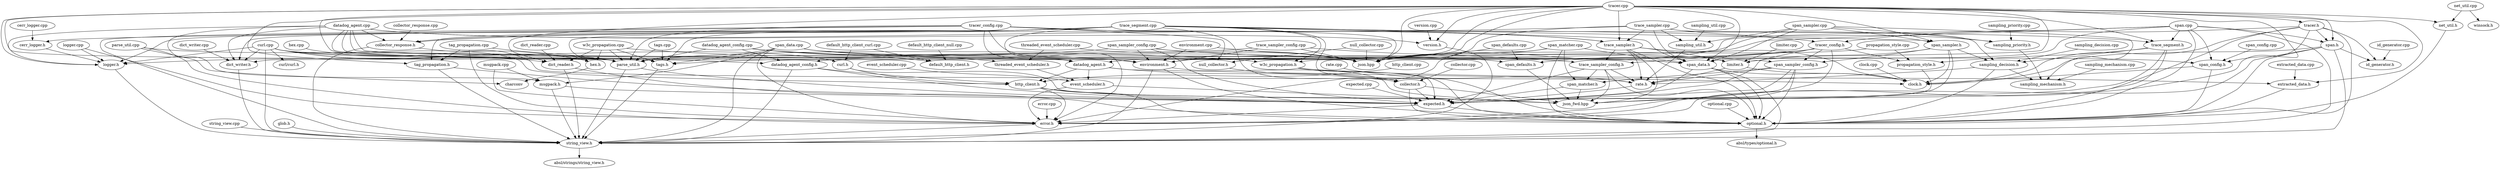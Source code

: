 digraph G {
	node0 [label="threaded_event_scheduler.cpp"];
	node1 [label="rate.cpp"];
	node2 [label="span_data.cpp"];
	node3 [label="default_http_client_null.cpp"];
	node4 [label="trace_segment.h"];
	node5 [label="tag_propagation.cpp"];
	node6 [label="dict_writer.h"];
	node7 [label="json.hpp"];
	node8 [label="string_view.h"];
	node9 [label="span_sampler.h"];
	node10 [label="dict_reader.cpp"];
	node11 [label="tracer_config.h"];
	node12 [label="tags.h"];
	node13 [label="curl/curl.h"];
	node14 [label="expected.h"];
	node15 [label="limiter.h"];
	node16 [label="optional.cpp"];
	node17 [label="span.h"];
	node18 [label="sampling_mechanism.cpp"];
	node19 [label="logger.cpp"];
	node20 [label="rate.h"];
	node21 [label="hex.cpp"];
	node22 [label="sampling_util.h"];
	node23 [label="string_view.cpp"];
	node24 [label="datadog_agent_config.h"];
	node25 [label="span_data.h"];
	node26 [label="sampling_decision.h"];
	node27 [label="sampling_mechanism.h"];
	node28 [label="glob.h"];
	node29 [label="msgpack.cpp"];
	node30 [label="absl/types/optional.h"];
	node31 [label="default_http_client.h"];
	node32 [label="sampling_util.cpp"];
	node33 [label="datadog_agent_config.cpp"];
	node34 [label="span.cpp"];
	node35 [label="event_scheduler.cpp"];
	node36 [label="json_fwd.hpp"];
	node37 [label="datadog_agent.h"];
	node38 [label="propagation_style.cpp"];
	node39 [label="error.h"];
	node40 [label="event_scheduler.h"];
	node41 [label="tag_propagation.h"];
	node42 [label="clock.h"];
	node43 [label="logger.h"];
	node44 [label="span_defaults.h"];
	node45 [label="curl.h"];
	node46 [label="span_defaults.cpp"];
	node47 [label="threaded_event_scheduler.h"];
	node48 [label="tracer.h"];
	node49 [label="parse_util.h"];
	node50 [label="expected.cpp"];
	node51 [label="collector.cpp"];
	node52 [label="extracted_data.cpp"];
	node53 [label="id_generator.cpp"];
	node54 [label="trace_sampler.cpp"];
	node55 [label="sampling_decision.cpp"];
	node56 [label="extracted_data.h"];
	node57 [label="sampling_priority.cpp"];
	node58 [label="collector.h"];
	node59 [label="span_sampler.cpp"];
	node60 [label="curl.cpp"];
	node61 [label="null_collector.cpp"];
	node62 [label="cerr_logger.cpp"];
	node63 [label="collector_response.h"];
	node64 [label="w3c_propagation.h"];
	node65 [label="msgpack.h"];
	node66 [label="trace_sampler.h"];
	node67 [label="span_config.cpp"];
	node68 [label="propagation_style.h"];
	node69 [label="dict_writer.cpp"];
	node70 [label="trace_sampler_config.cpp"];
	node71 [label="environment.h"];
	node72 [label="span_config.h"];
	node73 [label="datadog_agent.cpp"];
	node74 [label="w3c_propagation.cpp"];
	node75 [label="winsock.h"];
	node76 [label="environment.cpp"];
	node77 [label="id_generator.h"];
	node78 [label="tracer_config.cpp"];
	node79 [label="net_util.cpp"];
	node80 [label="parse_util.cpp"];
	node81 [label="http_client.cpp"];
	node82 [label="optional.h"];
	node83 [label="null_collector.h"];
	node84 [label="charconv"];
	node85 [label="version.h"];
	node86 [label="version.cpp"];
	node87 [label="span_matcher.h"];
	node88 [label="span_sampler_config.h"];
	node89 [label="dict_reader.h"];
	node90 [label="span_matcher.cpp"];
	node91 [label="tracer.cpp"];
	node92 [label="http_client.h"];
	node93 [label="default_http_client_curl.cpp"];
	node94 [label="clock.cpp"];
	node95 [label="sampling_priority.h"];
	node96 [label="collector_response.cpp"];
	node97 [label="hex.h"];
	node98 [label="limiter.cpp"];
	node99 [label="net_util.h"];
	node100 [label="error.cpp"];
	node101 [label="absl/strings/string_view.h"];
	node102 [label="trace_sampler_config.h"];
	node103 [label="tags.cpp"];
	node104 [label="cerr_logger.h"];
	node105 [label="trace_segment.cpp"];
	node106 [label="span_sampler_config.cpp"];
	subgraph U {
		edge [dir=none];
	}
	subgraph D {
		node0 -> node7 [];
		node0 -> node47 [];
		node1 -> node20 [];
		node2 -> node44 [];
		node2 -> node72 [];
		node2 -> node8 [];
		node2 -> node25 [];
		node2 -> node65 [];
		node2 -> node12 [];
		node2 -> node39 [];
		node3 -> node31 [];
		node4 -> node68 [];
		node4 -> node26 [];
		node4 -> node14 [];
		node4 -> node82 [];
		node5 -> node41 [];
		node5 -> node49 [];
		node5 -> node39 [];
		node6 -> node8 [];
		node8 -> node101 [];
		node9 -> node42 [];
		node9 -> node88 [];
		node9 -> node26 [];
		node9 -> node15 [];
		node9 -> node36 [];
		node10 -> node89 [];
		node11 -> node44 [];
		node11 -> node68 [];
		node11 -> node88 [];
		node11 -> node24 [];
		node11 -> node102 [];
		node11 -> node14 [];
		node11 -> node39 [];
		node12 -> node8 [];
		node14 -> node82 [];
		node14 -> node39 [];
		node15 -> node42 [];
		node15 -> node20 [];
		node16 -> node82 [];
		node17 -> node42 [];
		node17 -> node77 [];
		node17 -> node8 [];
		node17 -> node82 [];
		node17 -> node39 [];
		node18 -> node27 [];
		node19 -> node43 [];
		node19 -> node39 [];
		node20 -> node14 [];
		node21 -> node97 [];
		node22 -> node20 [];
		node23 -> node8 [];
		node24 -> node14 [];
		node24 -> node92 [];
		node24 -> node8 [];
		node25 -> node42 [];
		node25 -> node14 [];
		node25 -> node8 [];
		node25 -> node82 [];
		node26 -> node27 [];
		node26 -> node20 [];
		node26 -> node82 [];
		node28 -> node8 [];
		node29 -> node65 [];
		node29 -> node39 [];
		node32 -> node22 [];
		node33 -> node49 [];
		node33 -> node24 [];
		node33 -> node31 [];
		node33 -> node71 [];
		node33 -> node47 [];
		node34 -> node4 [];
		node34 -> node72 [];
		node34 -> node6 [];
		node34 -> node25 [];
		node34 -> node82 [];
		node34 -> node12 [];
		node34 -> node8 [];
		node34 -> node17 [];
		node35 -> node40 [];
		node37 -> node42 [];
		node37 -> node58 [];
		node37 -> node92 [];
		node37 -> node40 [];
		node38 -> node68 [];
		node38 -> node7 [];
		node39 -> node8 [];
		node40 -> node36 [];
		node40 -> node39 [];
		node41 -> node14 [];
		node41 -> node8 [];
		node43 -> node8 [];
		node44 -> node36 [];
		node45 -> node92 [];
		node45 -> node36 [];
		node46 -> node44 [];
		node46 -> node7 [];
		node47 -> node40 [];
		node48 -> node42 [];
		node48 -> node77 [];
		node48 -> node17 [];
		node48 -> node82 [];
		node48 -> node39 [];
		node48 -> node14 [];
		node48 -> node11 [];
		node49 -> node14 [];
		node49 -> node8 [];
		node50 -> node14 [];
		node51 -> node58 [];
		node52 -> node56 [];
		node53 -> node77 [];
		node54 -> node22 [];
		node54 -> node66 [];
		node54 -> node95 [];
		node54 -> node63 [];
		node54 -> node25 [];
		node54 -> node26 [];
		node54 -> node7 [];
		node55 -> node26 [];
		node56 -> node82 [];
		node57 -> node95 [];
		node58 -> node14 [];
		node58 -> node82 [];
		node58 -> node36 [];
		node59 -> node27 [];
		node59 -> node22 [];
		node59 -> node95 [];
		node59 -> node7 [];
		node59 -> node9 [];
		node59 -> node25 [];
		node60 -> node43 [];
		node60 -> node7 [];
		node60 -> node8 [];
		node60 -> node45 [];
		node60 -> node6 [];
		node60 -> node49 [];
		node60 -> node13 [];
		node60 -> node92 [];
		node60 -> node89 [];
		node61 -> node7 [];
		node61 -> node83 [];
		node62 -> node104 [];
		node63 -> node20 [];
		node63 -> node8 [];
		node64 -> node56 [];
		node64 -> node14 [];
		node64 -> node82 [];
		node65 -> node14 [];
		node65 -> node8 [];
		node66 -> node42 [];
		node66 -> node102 [];
		node66 -> node20 [];
		node66 -> node15 [];
		node66 -> node82 [];
		node66 -> node36 [];
		node67 -> node72 [];
		node68 -> node36 [];
		node69 -> node6 [];
		node70 -> node49 [];
		node70 -> node102 [];
		node70 -> node7 [];
		node70 -> node71 [];
		node71 -> node8 [];
		node71 -> node82 [];
		node71 -> node36 [];
		node72 -> node42 [];
		node72 -> node82 [];
		node73 -> node43 [];
		node73 -> node24 [];
		node73 -> node63 [];
		node73 -> node7 [];
		node73 -> node85 [];
		node73 -> node37 [];
		node73 -> node66 [];
		node73 -> node6 [];
		node73 -> node25 [];
		node73 -> node65 [];
		node74 -> node97 [];
		node74 -> node89 [];
		node74 -> node12 [];
		node74 -> node64 [];
		node74 -> node49 [];
		node76 -> node7 [];
		node76 -> node71 [];
		node78 -> node49 [];
		node78 -> node104 [];
		node78 -> node7 [];
		node78 -> node11 [];
		node78 -> node71 [];
		node78 -> node8 [];
		node78 -> node83 [];
		node78 -> node37 [];
		node79 -> node99 [];
		node79 -> node75 [];
		node80 -> node84 [];
		node80 -> node49 [];
		node80 -> node39 [];
		node81 -> node92 [];
		node82 -> node30 [];
		node83 -> node58 [];
		node85 -> node8 [];
		node86 -> node85 [];
		node87 -> node14 [];
		node87 -> node36 [];
		node88 -> node14 [];
		node88 -> node20 [];
		node88 -> node87 [];
		node88 -> node82 [];
		node88 -> node36 [];
		node89 -> node8 [];
		node89 -> node82 [];
		node90 -> node7 [];
		node90 -> node25 [];
		node90 -> node39 [];
		node90 -> node87 [];
		node90 -> node82 [];
		node91 -> node4 [];
		node91 -> node48 [];
		node91 -> node9 [];
		node91 -> node37 [];
		node91 -> node12 [];
		node91 -> node41 [];
		node91 -> node43 [];
		node91 -> node72 [];
		node91 -> node56 [];
		node91 -> node64 [];
		node91 -> node66 [];
		node91 -> node49 [];
		node91 -> node7 [];
		node91 -> node99 [];
		node91 -> node25 [];
		node91 -> node89 [];
		node91 -> node71 [];
		node91 -> node17 [];
		node91 -> node85 [];
		node92 -> node14 [];
		node92 -> node39 [];
		node92 -> node82 [];
		node92 -> node36 [];
		node93 -> node31 [];
		node93 -> node45 [];
		node94 -> node42 [];
		node95 -> node27 [];
		node96 -> node63 [];
		node97 -> node84 [];
		node98 -> node15 [];
		node99 -> node82 [];
		node100 -> node39 [];
		node102 -> node14 [];
		node102 -> node20 [];
		node102 -> node87 [];
		node102 -> node82 [];
		node102 -> node36 [];
		node103 -> node49 [];
		node103 -> node12 [];
		node104 -> node43 [];
		node105 -> node4 [];
		node105 -> node97 [];
		node105 -> node58 [];
		node105 -> node63 [];
		node105 -> node9 [];
		node105 -> node25 [];
		node105 -> node82 [];
		node105 -> node41 [];
		node105 -> node43 [];
		node105 -> node64 [];
		node105 -> node66 [];
		node105 -> node6 [];
		node105 -> node12 [];
		node105 -> node39 [];
		node106 -> node43 [];
		node106 -> node88 [];
		node106 -> node7 [];
		node106 -> node14 [];
		node106 -> node71 [];
	}
}
